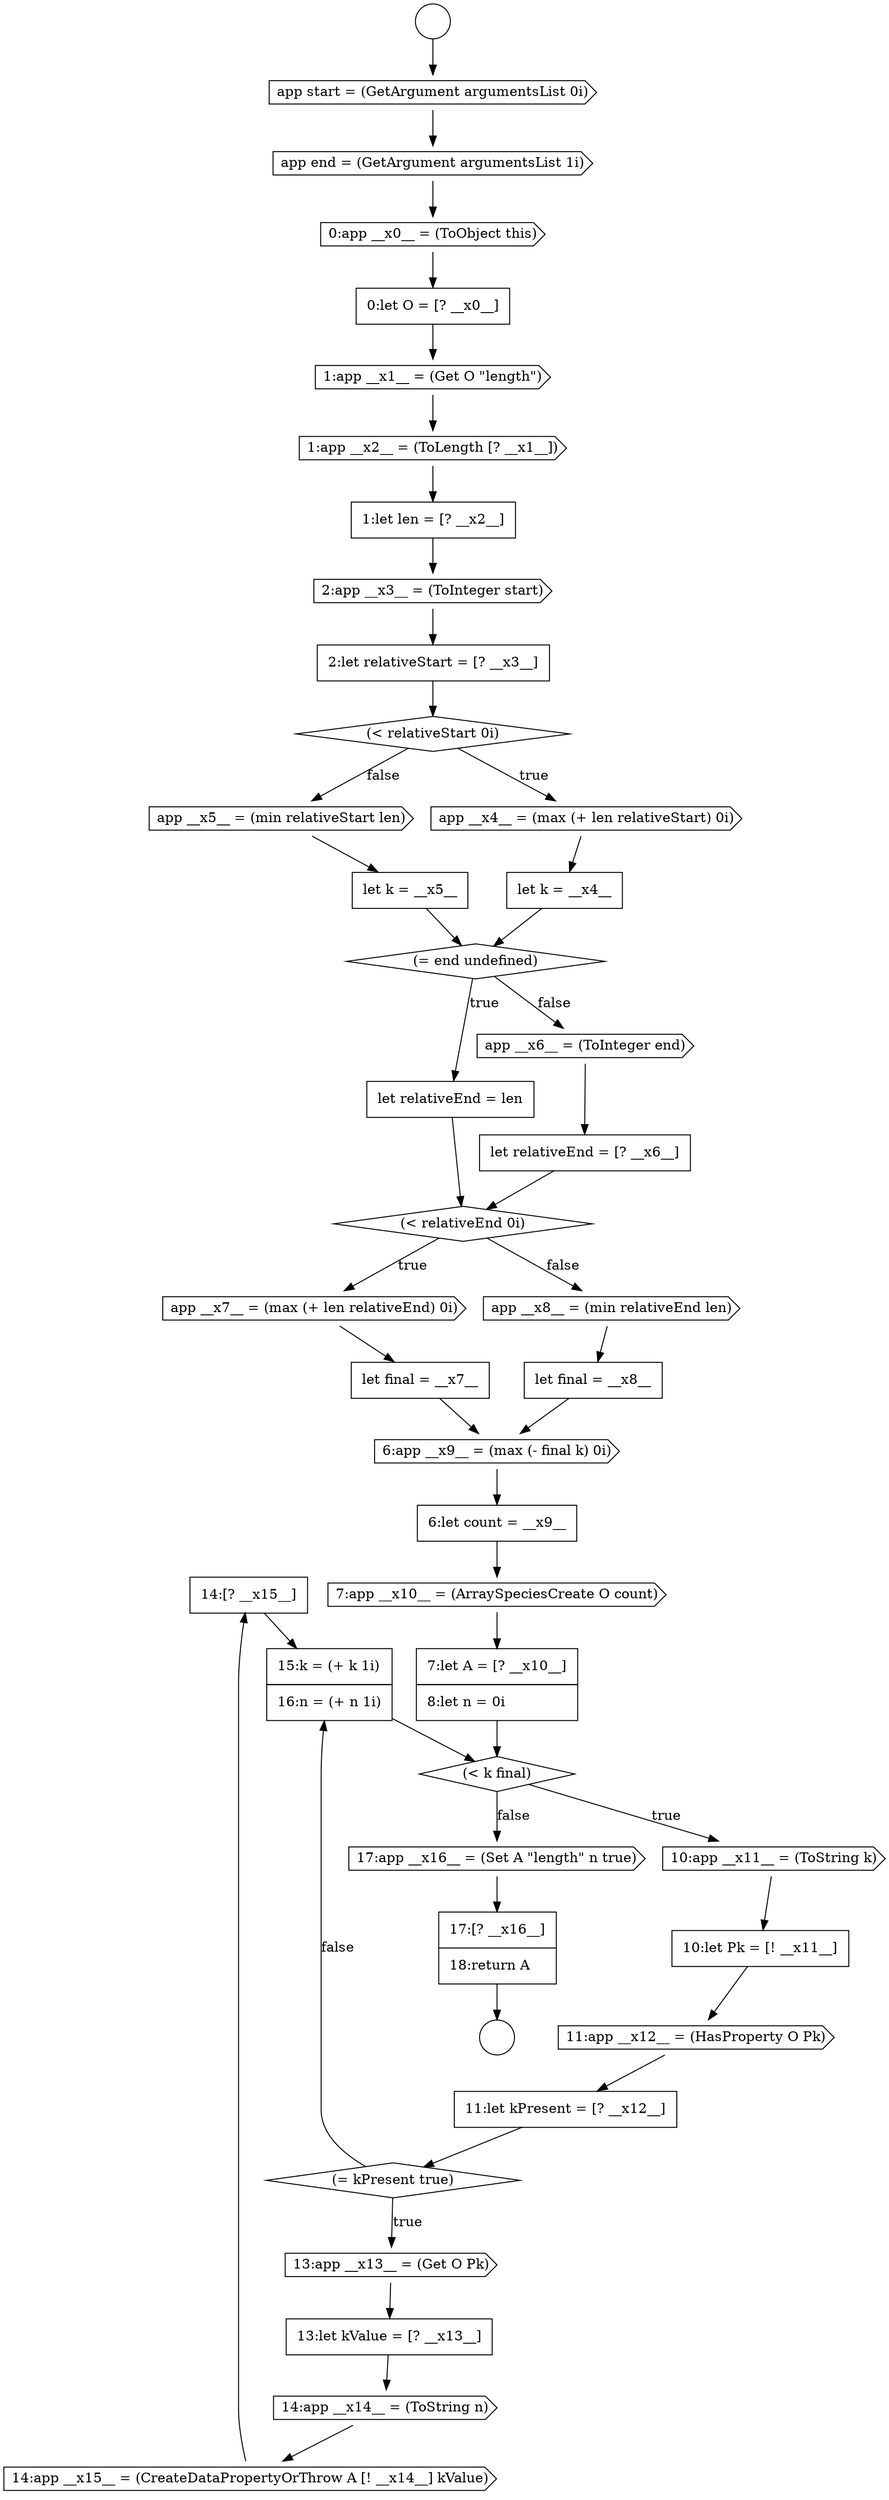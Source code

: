 digraph {
  node14463 [shape=none, margin=0, label=<<font color="black">
    <table border="0" cellborder="1" cellspacing="0" cellpadding="10">
      <tr><td align="left">14:[? __x15__]</td></tr>
    </table>
  </font>> color="black" fillcolor="white" style=filled]
  node14441 [shape=none, margin=0, label=<<font color="black">
    <table border="0" cellborder="1" cellspacing="0" cellpadding="10">
      <tr><td align="left">let relativeEnd = len</td></tr>
    </table>
  </font>> color="black" fillcolor="white" style=filled]
  node14440 [shape=diamond, label=<<font color="black">(= end undefined)</font>> color="black" fillcolor="white" style=filled]
  node14455 [shape=none, margin=0, label=<<font color="black">
    <table border="0" cellborder="1" cellspacing="0" cellpadding="10">
      <tr><td align="left">10:let Pk = [! __x11__]</td></tr>
    </table>
  </font>> color="black" fillcolor="white" style=filled]
  node14465 [shape=cds, label=<<font color="black">17:app __x16__ = (Set A &quot;length&quot; n true)</font>> color="black" fillcolor="white" style=filled]
  node14461 [shape=cds, label=<<font color="black">14:app __x14__ = (ToString n)</font>> color="black" fillcolor="white" style=filled]
  node14458 [shape=diamond, label=<<font color="black">(= kPresent true)</font>> color="black" fillcolor="white" style=filled]
  node14438 [shape=cds, label=<<font color="black">app __x5__ = (min relativeStart len)</font>> color="black" fillcolor="white" style=filled]
  node14459 [shape=cds, label=<<font color="black">13:app __x13__ = (Get O Pk)</font>> color="black" fillcolor="white" style=filled]
  node14457 [shape=none, margin=0, label=<<font color="black">
    <table border="0" cellborder="1" cellspacing="0" cellpadding="10">
      <tr><td align="left">11:let kPresent = [? __x12__]</td></tr>
    </table>
  </font>> color="black" fillcolor="white" style=filled]
  node14446 [shape=none, margin=0, label=<<font color="black">
    <table border="0" cellborder="1" cellspacing="0" cellpadding="10">
      <tr><td align="left">let final = __x7__</td></tr>
    </table>
  </font>> color="black" fillcolor="white" style=filled]
  node14431 [shape=cds, label=<<font color="black">1:app __x2__ = (ToLength [? __x1__])</font>> color="black" fillcolor="white" style=filled]
  node14451 [shape=cds, label=<<font color="black">7:app __x10__ = (ArraySpeciesCreate O count)</font>> color="black" fillcolor="white" style=filled]
  node14436 [shape=cds, label=<<font color="black">app __x4__ = (max (+ len relativeStart) 0i)</font>> color="black" fillcolor="white" style=filled]
  node14462 [shape=cds, label=<<font color="black">14:app __x15__ = (CreateDataPropertyOrThrow A [! __x14__] kValue)</font>> color="black" fillcolor="white" style=filled]
  node14445 [shape=cds, label=<<font color="black">app __x7__ = (max (+ len relativeEnd) 0i)</font>> color="black" fillcolor="white" style=filled]
  node14430 [shape=cds, label=<<font color="black">1:app __x1__ = (Get O &quot;length&quot;)</font>> color="black" fillcolor="white" style=filled]
  node14452 [shape=none, margin=0, label=<<font color="black">
    <table border="0" cellborder="1" cellspacing="0" cellpadding="10">
      <tr><td align="left">7:let A = [? __x10__]</td></tr>
      <tr><td align="left">8:let n = 0i</td></tr>
    </table>
  </font>> color="black" fillcolor="white" style=filled]
  node14437 [shape=none, margin=0, label=<<font color="black">
    <table border="0" cellborder="1" cellspacing="0" cellpadding="10">
      <tr><td align="left">let k = __x4__</td></tr>
    </table>
  </font>> color="black" fillcolor="white" style=filled]
  node14456 [shape=cds, label=<<font color="black">11:app __x12__ = (HasProperty O Pk)</font>> color="black" fillcolor="white" style=filled]
  node14428 [shape=cds, label=<<font color="black">0:app __x0__ = (ToObject this)</font>> color="black" fillcolor="white" style=filled]
  node14424 [shape=circle label=" " color="black" fillcolor="white" style=filled]
  node14460 [shape=none, margin=0, label=<<font color="black">
    <table border="0" cellborder="1" cellspacing="0" cellpadding="10">
      <tr><td align="left">13:let kValue = [? __x13__]</td></tr>
    </table>
  </font>> color="black" fillcolor="white" style=filled]
  node14433 [shape=cds, label=<<font color="black">2:app __x3__ = (ToInteger start)</font>> color="black" fillcolor="white" style=filled]
  node14466 [shape=none, margin=0, label=<<font color="black">
    <table border="0" cellborder="1" cellspacing="0" cellpadding="10">
      <tr><td align="left">17:[? __x16__]</td></tr>
      <tr><td align="left">18:return A</td></tr>
    </table>
  </font>> color="black" fillcolor="white" style=filled]
  node14434 [shape=none, margin=0, label=<<font color="black">
    <table border="0" cellborder="1" cellspacing="0" cellpadding="10">
      <tr><td align="left">2:let relativeStart = [? __x3__]</td></tr>
    </table>
  </font>> color="black" fillcolor="white" style=filled]
  node14448 [shape=none, margin=0, label=<<font color="black">
    <table border="0" cellborder="1" cellspacing="0" cellpadding="10">
      <tr><td align="left">let final = __x8__</td></tr>
    </table>
  </font>> color="black" fillcolor="white" style=filled]
  node14429 [shape=none, margin=0, label=<<font color="black">
    <table border="0" cellborder="1" cellspacing="0" cellpadding="10">
      <tr><td align="left">0:let O = [? __x0__]</td></tr>
    </table>
  </font>> color="black" fillcolor="white" style=filled]
  node14453 [shape=diamond, label=<<font color="black">(&lt; k final)</font>> color="black" fillcolor="white" style=filled]
  node14427 [shape=cds, label=<<font color="black">app end = (GetArgument argumentsList 1i)</font>> color="black" fillcolor="white" style=filled]
  node14449 [shape=cds, label=<<font color="black">6:app __x9__ = (max (- final k) 0i)</font>> color="black" fillcolor="white" style=filled]
  node14444 [shape=diamond, label=<<font color="black">(&lt; relativeEnd 0i)</font>> color="black" fillcolor="white" style=filled]
  node14432 [shape=none, margin=0, label=<<font color="black">
    <table border="0" cellborder="1" cellspacing="0" cellpadding="10">
      <tr><td align="left">1:let len = [? __x2__]</td></tr>
    </table>
  </font>> color="black" fillcolor="white" style=filled]
  node14425 [shape=circle label=" " color="black" fillcolor="white" style=filled]
  node14464 [shape=none, margin=0, label=<<font color="black">
    <table border="0" cellborder="1" cellspacing="0" cellpadding="10">
      <tr><td align="left">15:k = (+ k 1i)</td></tr>
      <tr><td align="left">16:n = (+ n 1i)</td></tr>
    </table>
  </font>> color="black" fillcolor="white" style=filled]
  node14447 [shape=cds, label=<<font color="black">app __x8__ = (min relativeEnd len)</font>> color="black" fillcolor="white" style=filled]
  node14442 [shape=cds, label=<<font color="black">app __x6__ = (ToInteger end)</font>> color="black" fillcolor="white" style=filled]
  node14435 [shape=diamond, label=<<font color="black">(&lt; relativeStart 0i)</font>> color="black" fillcolor="white" style=filled]
  node14454 [shape=cds, label=<<font color="black">10:app __x11__ = (ToString k)</font>> color="black" fillcolor="white" style=filled]
  node14439 [shape=none, margin=0, label=<<font color="black">
    <table border="0" cellborder="1" cellspacing="0" cellpadding="10">
      <tr><td align="left">let k = __x5__</td></tr>
    </table>
  </font>> color="black" fillcolor="white" style=filled]
  node14443 [shape=none, margin=0, label=<<font color="black">
    <table border="0" cellborder="1" cellspacing="0" cellpadding="10">
      <tr><td align="left">let relativeEnd = [? __x6__]</td></tr>
    </table>
  </font>> color="black" fillcolor="white" style=filled]
  node14426 [shape=cds, label=<<font color="black">app start = (GetArgument argumentsList 0i)</font>> color="black" fillcolor="white" style=filled]
  node14450 [shape=none, margin=0, label=<<font color="black">
    <table border="0" cellborder="1" cellspacing="0" cellpadding="10">
      <tr><td align="left">6:let count = __x9__</td></tr>
    </table>
  </font>> color="black" fillcolor="white" style=filled]
  node14442 -> node14443 [ color="black"]
  node14432 -> node14433 [ color="black"]
  node14451 -> node14452 [ color="black"]
  node14427 -> node14428 [ color="black"]
  node14426 -> node14427 [ color="black"]
  node14462 -> node14463 [ color="black"]
  node14441 -> node14444 [ color="black"]
  node14438 -> node14439 [ color="black"]
  node14439 -> node14440 [ color="black"]
  node14445 -> node14446 [ color="black"]
  node14434 -> node14435 [ color="black"]
  node14455 -> node14456 [ color="black"]
  node14446 -> node14449 [ color="black"]
  node14440 -> node14441 [label=<<font color="black">true</font>> color="black"]
  node14440 -> node14442 [label=<<font color="black">false</font>> color="black"]
  node14437 -> node14440 [ color="black"]
  node14430 -> node14431 [ color="black"]
  node14461 -> node14462 [ color="black"]
  node14457 -> node14458 [ color="black"]
  node14463 -> node14464 [ color="black"]
  node14456 -> node14457 [ color="black"]
  node14447 -> node14448 [ color="black"]
  node14449 -> node14450 [ color="black"]
  node14428 -> node14429 [ color="black"]
  node14436 -> node14437 [ color="black"]
  node14465 -> node14466 [ color="black"]
  node14435 -> node14436 [label=<<font color="black">true</font>> color="black"]
  node14435 -> node14438 [label=<<font color="black">false</font>> color="black"]
  node14429 -> node14430 [ color="black"]
  node14431 -> node14432 [ color="black"]
  node14452 -> node14453 [ color="black"]
  node14458 -> node14459 [label=<<font color="black">true</font>> color="black"]
  node14458 -> node14464 [label=<<font color="black">false</font>> color="black"]
  node14464 -> node14453 [ color="black"]
  node14459 -> node14460 [ color="black"]
  node14466 -> node14425 [ color="black"]
  node14444 -> node14445 [label=<<font color="black">true</font>> color="black"]
  node14444 -> node14447 [label=<<font color="black">false</font>> color="black"]
  node14448 -> node14449 [ color="black"]
  node14443 -> node14444 [ color="black"]
  node14450 -> node14451 [ color="black"]
  node14460 -> node14461 [ color="black"]
  node14454 -> node14455 [ color="black"]
  node14433 -> node14434 [ color="black"]
  node14424 -> node14426 [ color="black"]
  node14453 -> node14454 [label=<<font color="black">true</font>> color="black"]
  node14453 -> node14465 [label=<<font color="black">false</font>> color="black"]
}
